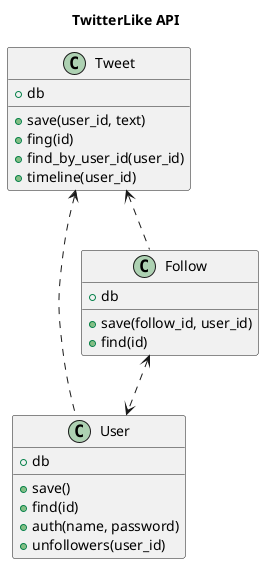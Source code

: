 @startuml

title TwitterLike API

class User {
    +db
    +save()
    +find(id)
    +auth(name, password)
    +unfollowers(user_id)
}

class Follow {
    +db
    +save(follow_id, user_id)
    +find(id)
}

class Tweet {
    +db
    +save(user_id, text)
    +fing(id)
    +find_by_user_id(user_id)
    +timeline(user_id)
}

Tweet <.. User
Tweet <.. Follow

Follow <..> User

@enduml